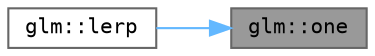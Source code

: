 digraph "glm::one"
{
 // LATEX_PDF_SIZE
  bgcolor="transparent";
  edge [fontname=Terminal,fontsize=10,labelfontname=Helvetica,labelfontsize=10];
  node [fontname=Terminal,fontsize=10,shape=box,height=0.2,width=0.4];
  rankdir="RL";
  Node1 [label="glm::one",height=0.2,width=0.4,color="gray40", fillcolor="grey60", style="filled", fontcolor="black",tooltip=" "];
  Node1 -> Node2 [dir="back",color="steelblue1",style="solid"];
  Node2 [label="glm::lerp",height=0.2,width=0.4,color="grey40", fillcolor="white", style="filled",URL="$group__gtx__dual__quaternion.html#gaefdc712720645ce7c4fc837e37d902d2",tooltip=" "];
}
